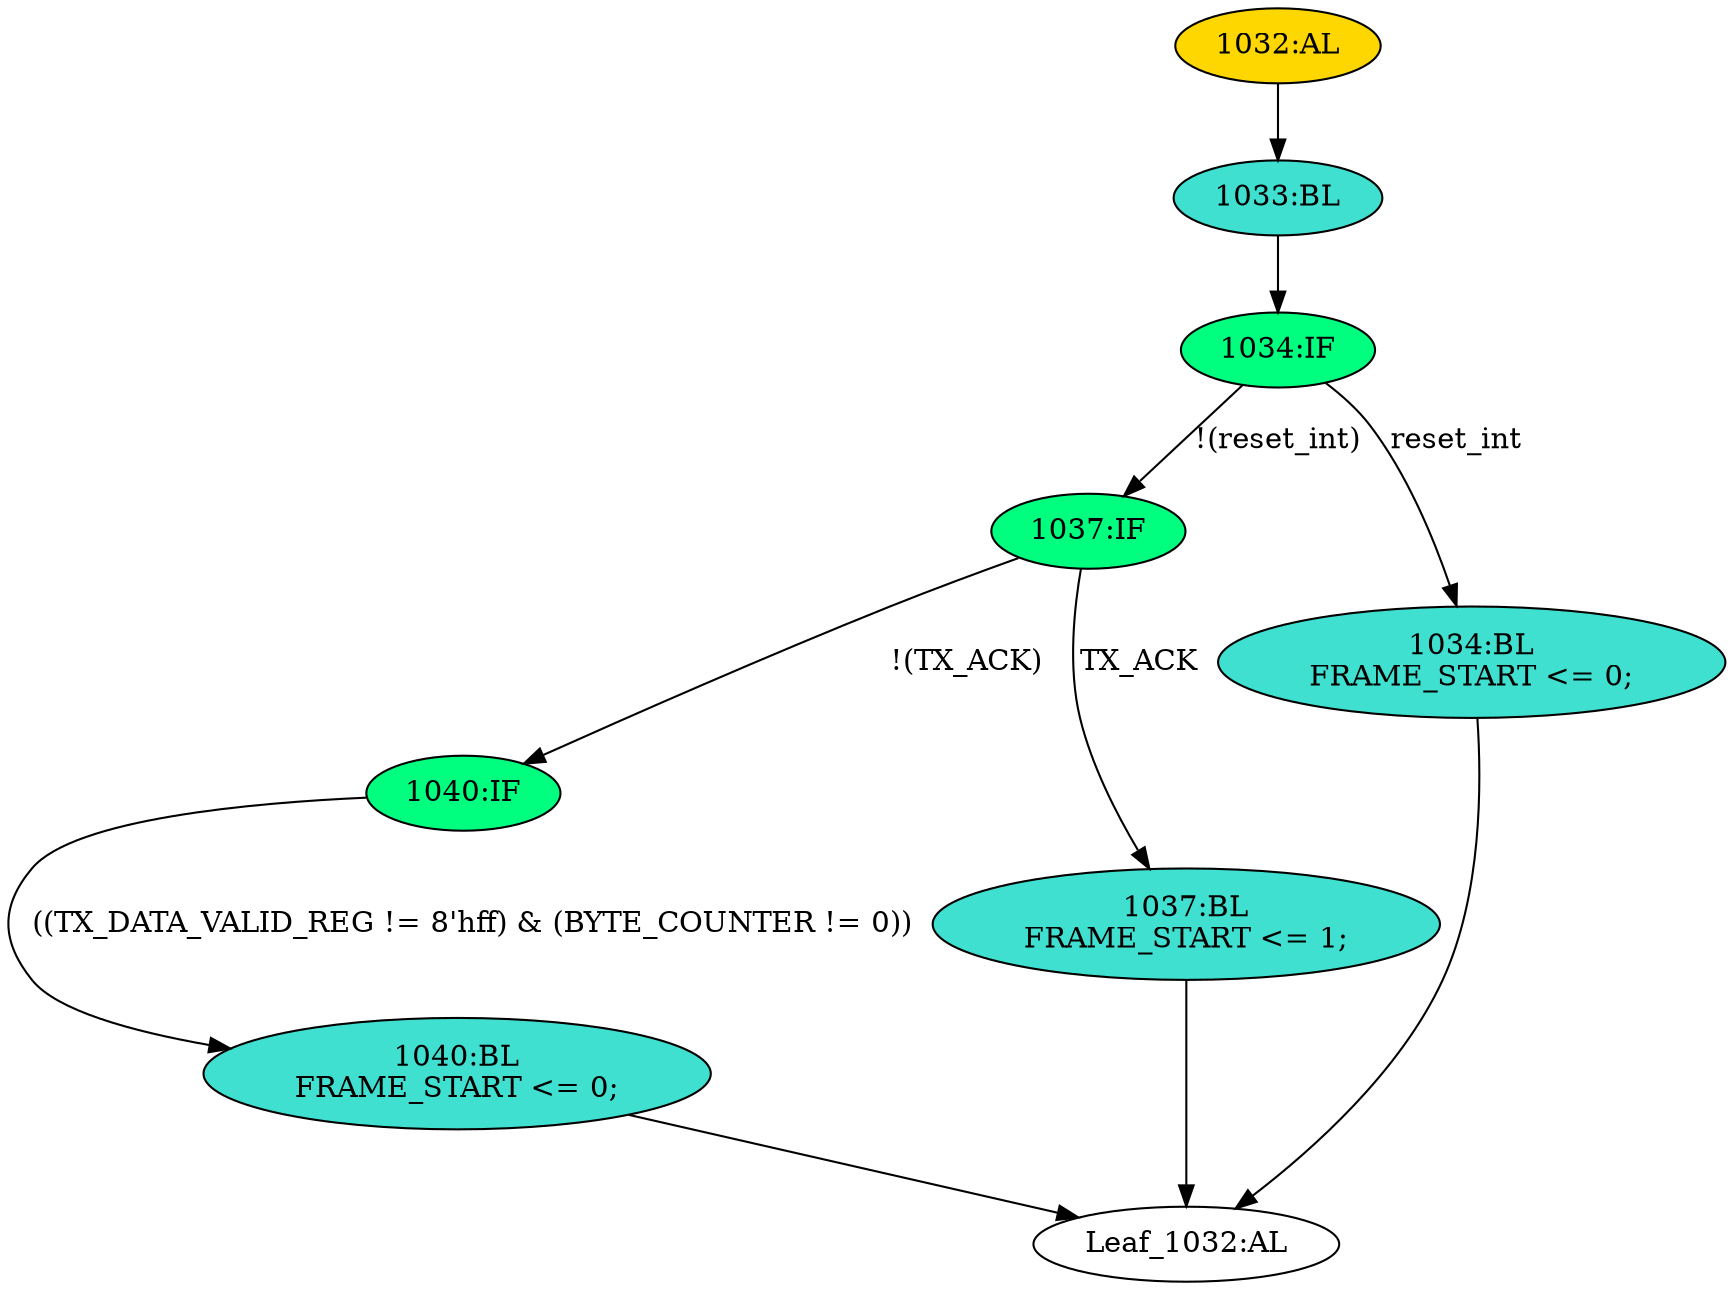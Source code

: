 strict digraph "" {
	node [label="\N"];
	"1033:BL"	 [ast="<pyverilog.vparser.ast.Block object at 0x7f2e132e9550>",
		fillcolor=turquoise,
		label="1033:BL",
		statements="[]",
		style=filled,
		typ=Block];
	"1034:IF"	 [ast="<pyverilog.vparser.ast.IfStatement object at 0x7f2e132e9f90>",
		fillcolor=springgreen,
		label="1034:IF",
		statements="[]",
		style=filled,
		typ=IfStatement];
	"1033:BL" -> "1034:IF"	 [cond="[]",
		lineno=None];
	"1040:BL"	 [ast="<pyverilog.vparser.ast.Block object at 0x7f2e132e9250>",
		fillcolor=turquoise,
		label="1040:BL
FRAME_START <= 0;",
		statements="[<pyverilog.vparser.ast.NonblockingSubstitution object at 0x7f2e132e9750>]",
		style=filled,
		typ=Block];
	"Leaf_1032:AL"	 [def_var="['FRAME_START']",
		label="Leaf_1032:AL"];
	"1040:BL" -> "Leaf_1032:AL"	 [cond="[]",
		lineno=None];
	"1032:AL"	 [ast="<pyverilog.vparser.ast.Always object at 0x7f2e132e9c10>",
		clk_sens=True,
		fillcolor=gold,
		label="1032:AL",
		sens="['reset_int', 'TX_CLK']",
		statements="[]",
		style=filled,
		typ=Always,
		use_var="['TX_DATA_VALID_REG', 'TX_ACK', 'reset_int', 'BYTE_COUNTER']"];
	"1032:AL" -> "1033:BL"	 [cond="[]",
		lineno=None];
	"1040:IF"	 [ast="<pyverilog.vparser.ast.IfStatement object at 0x7f2e132e9a10>",
		fillcolor=springgreen,
		label="1040:IF",
		statements="[]",
		style=filled,
		typ=IfStatement];
	"1040:IF" -> "1040:BL"	 [cond="['TX_DATA_VALID_REG', 'BYTE_COUNTER']",
		label="((TX_DATA_VALID_REG != 8'hff) & (BYTE_COUNTER != 0))",
		lineno=1040];
	"1037:IF"	 [ast="<pyverilog.vparser.ast.IfStatement object at 0x7f2e132e9f50>",
		fillcolor=springgreen,
		label="1037:IF",
		statements="[]",
		style=filled,
		typ=IfStatement];
	"1037:IF" -> "1040:IF"	 [cond="['TX_ACK']",
		label="!(TX_ACK)",
		lineno=1037];
	"1037:BL"	 [ast="<pyverilog.vparser.ast.Block object at 0x7f2e132e9b10>",
		fillcolor=turquoise,
		label="1037:BL
FRAME_START <= 1;",
		statements="[<pyverilog.vparser.ast.NonblockingSubstitution object at 0x7f2e132e9b90>]",
		style=filled,
		typ=Block];
	"1037:IF" -> "1037:BL"	 [cond="['TX_ACK']",
		label=TX_ACK,
		lineno=1037];
	"1034:BL"	 [ast="<pyverilog.vparser.ast.Block object at 0x7f2e132e98d0>",
		fillcolor=turquoise,
		label="1034:BL
FRAME_START <= 0;",
		statements="[<pyverilog.vparser.ast.NonblockingSubstitution object at 0x7f2e132e9910>]",
		style=filled,
		typ=Block];
	"1034:BL" -> "Leaf_1032:AL"	 [cond="[]",
		lineno=None];
	"1037:BL" -> "Leaf_1032:AL"	 [cond="[]",
		lineno=None];
	"1034:IF" -> "1037:IF"	 [cond="['reset_int']",
		label="!(reset_int)",
		lineno=1034];
	"1034:IF" -> "1034:BL"	 [cond="['reset_int']",
		label=reset_int,
		lineno=1034];
}
